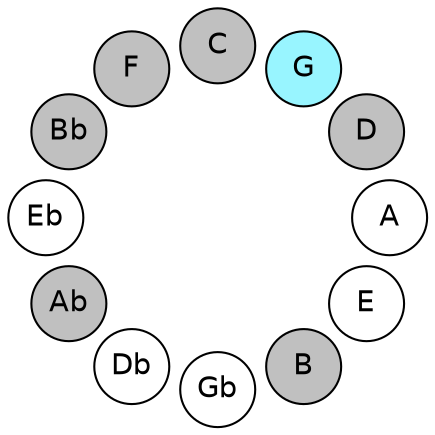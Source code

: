
graph {

layout = circo;
mindist = .1

node [shape = circle, fontname = Helvetica, margin = 0, style = filled]
edge [style=invis]

subgraph 1 {
	E -- B -- Gb -- Db -- Ab -- Eb -- Bb -- F -- C -- G -- D -- A -- E
}

E [fillcolor = white];
B [fillcolor = gray];
Gb [fillcolor = white];
Db [fillcolor = white];
Ab [fillcolor = gray];
Eb [fillcolor = white];
Bb [fillcolor = gray];
F [fillcolor = gray];
C [fillcolor = gray];
G [fillcolor = cadetblue1];
D [fillcolor = gray];
A [fillcolor = white];
}
